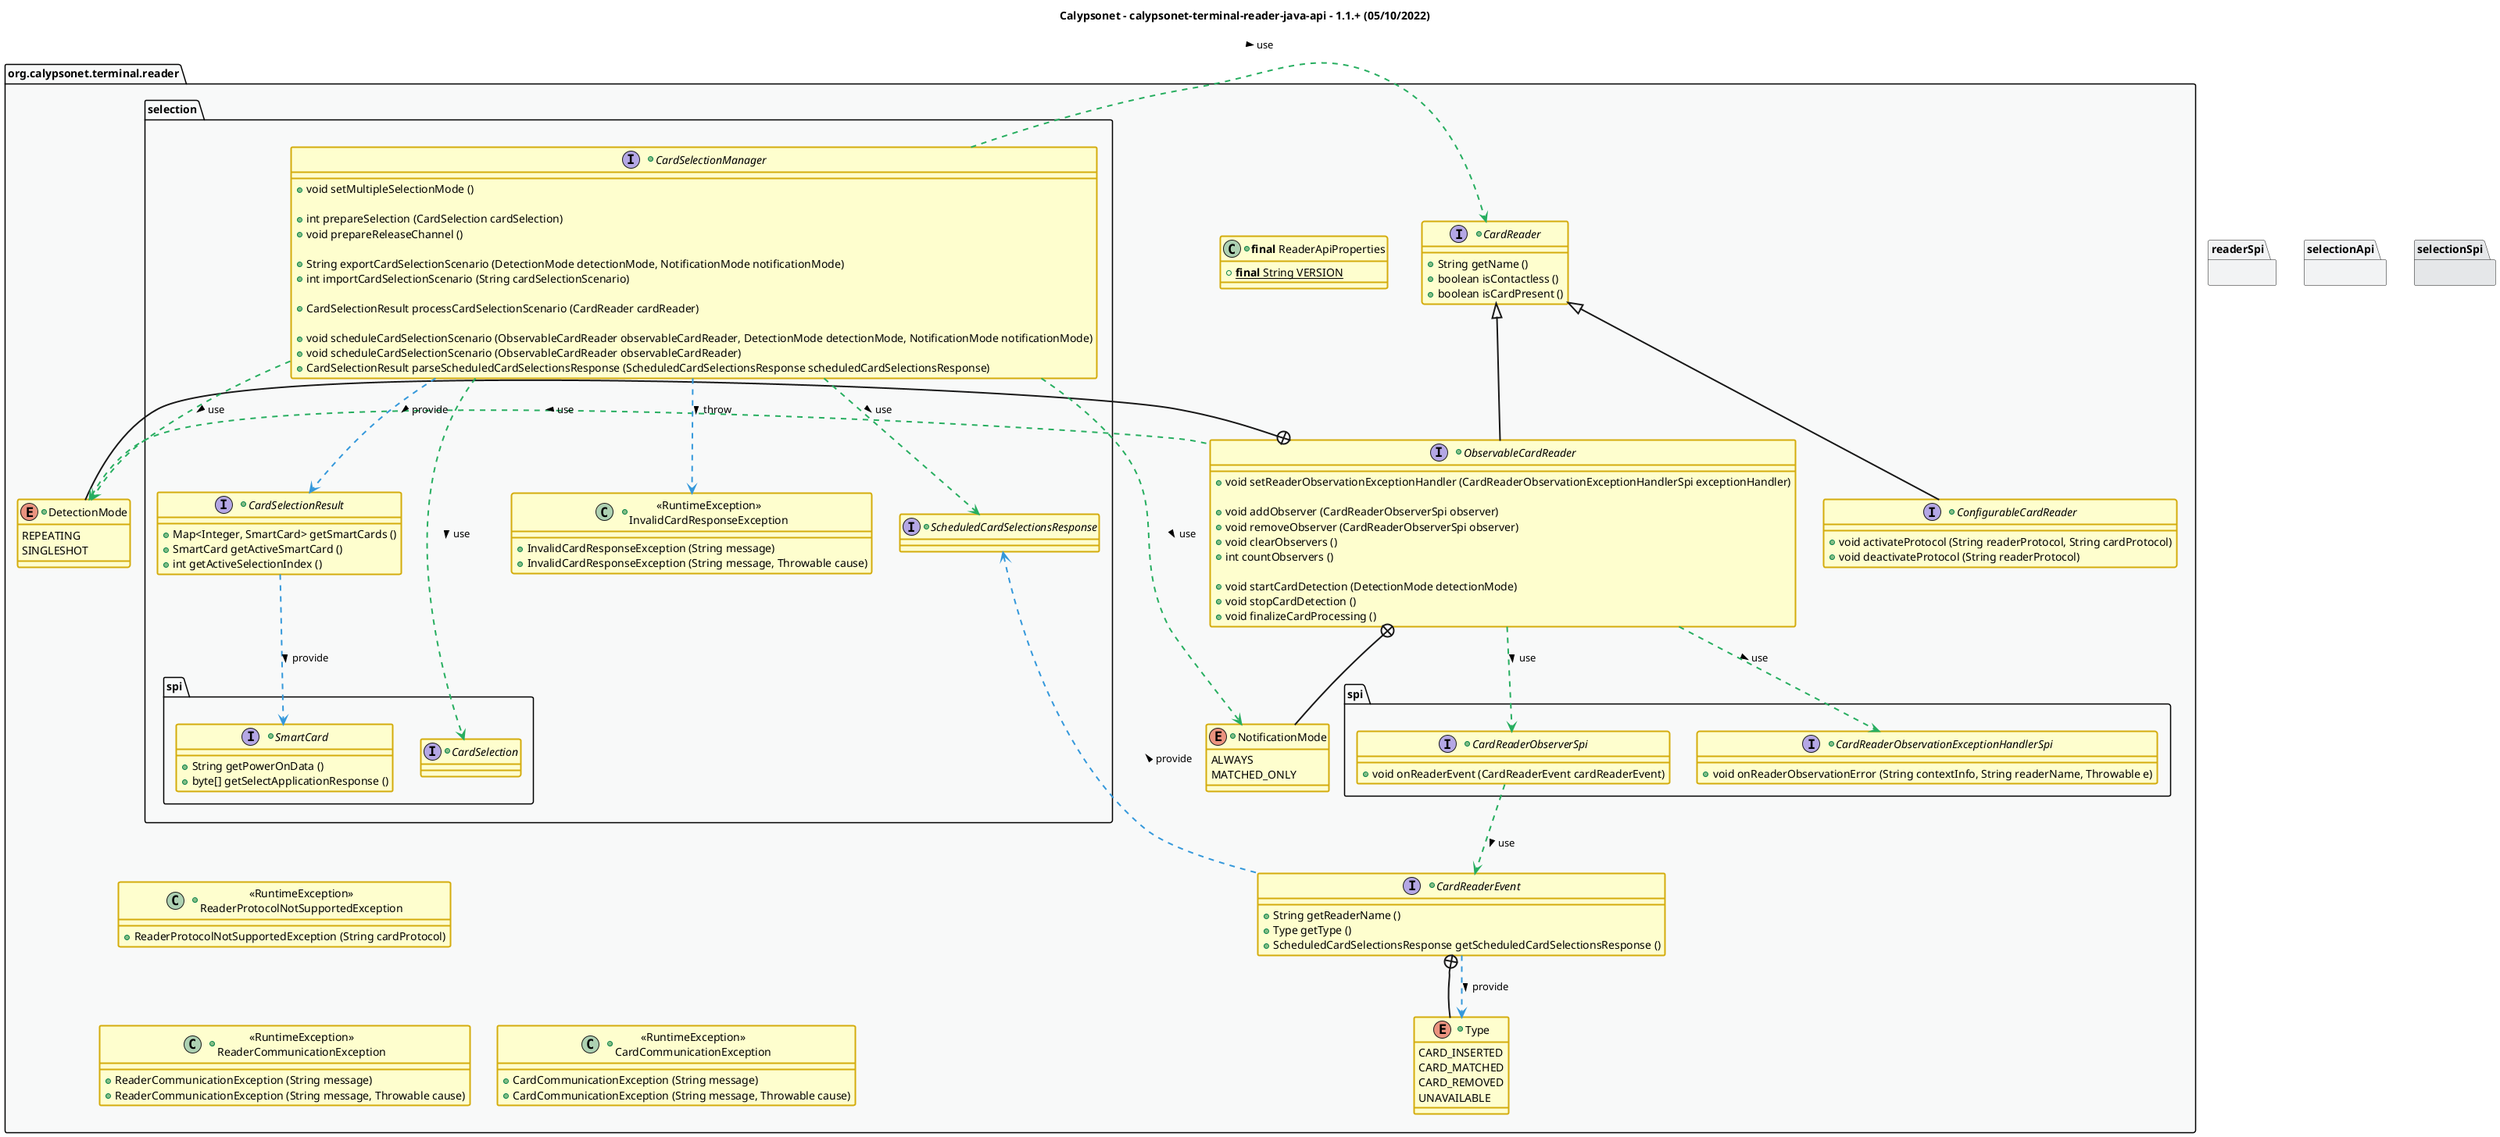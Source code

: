 @startuml
title
    Calypsonet - calypsonet-terminal-reader-java-api - 1.1.+ (05/10/2022)
end title

' == THEME ==

'Couleurs issues de : https://htmlcolorcodes.com/fr/tableau-de-couleur/tableau-de-couleur-design-plat/
!define C_GREY1 F8F9F9
!define C_GREY2 F2F3F4
!define C_GREY3 E5E7E9
!define C_GREY4 D7DBDD
!define C_GREY5 CACFD2
!define C_GREY6 BDC3C7
!define C_LINK 3498DB
!define C_USE 27AE60

' -- Styles that don't work with new version of plantuml --
skinparam stereotypeABorderColor #A9DCDF
skinparam stereotypeIBorderColor #B4A7E5
skinparam stereotypeCBorderColor #ADD1B2
skinparam stereotypeEBorderColor #EB93DF
' -- END --

skinparam ClassBorderThickness 2
skinparam ArrowThickness 2

' Yellow
skinparam ClassBackgroundColor #FEFECE
skinparam ClassBorderColor #D4AC0D
' Red
skinparam ClassBackgroundColor<<red>> #FDEDEC
skinparam ClassBorderColor<<red>> #E74C3C
hide <<red>> stereotype
' Purple
skinparam ClassBackgroundColor<<purple>> #F4ECF7
skinparam ClassBorderColor<<purple>> #8E44AD
hide <<purple>> stereotype
' blue
skinparam ClassBackgroundColor<<blue>> #EBF5FB
skinparam ClassBorderColor<<blue>> #3498DB
hide <<blue>> stereotype
' Green
skinparam ClassBackgroundColor<<green>> #E9F7EF
skinparam ClassBorderColor<<green>> #27AE60
hide <<green>> stereotype
' Grey
skinparam ClassBackgroundColor<<grey>> #EAECEE
skinparam ClassBorderColor<<grey>> #2C3E50
hide <<grey>> stereotype

' == CONTENT ==

package "org.calypsonet.terminal.reader" as readerApi {
    ' SERVICE
    together {
        +class "**final** ReaderApiProperties" as ApiProperties {
            +{static} **final** String VERSION
        }
        +interface CardReader {
            +String getName ()
            +boolean isContactless ()
            +boolean isCardPresent ()
        }
        +interface ConfigurableCardReader extends CardReader {
            +void activateProtocol (String readerProtocol, String cardProtocol)
            +void deactivateProtocol (String readerProtocol)
        }
        +interface ObservableCardReader extends CardReader {
            +void setReaderObservationExceptionHandler (CardReaderObservationExceptionHandlerSpi exceptionHandler)

            +void addObserver (CardReaderObserverSpi observer)
            +void removeObserver (CardReaderObserverSpi observer)
            +void clearObservers ()
            +int countObservers ()

            +void startCardDetection (DetectionMode detectionMode)
            +void stopCardDetection ()
            +void finalizeCardProcessing ()
        }
        +enum DetectionMode {
            REPEATING
            SINGLESHOT
        }
        +enum NotificationMode {
            ALWAYS
            MATCHED_ONLY
        }
        +interface CardReaderEvent {
            +String getReaderName ()
            +Type getType ()
            +ScheduledCardSelectionsResponse getScheduledCardSelectionsResponse ()
        }
        +enum "Type" as CardReaderEventType {
            CARD_INSERTED
            CARD_MATCHED
            CARD_REMOVED
            UNAVAILABLE
        }
        ' SPI
        package "spi" as readerSpi {
            +interface CardReaderObserverSpi {
                +void onReaderEvent (CardReaderEvent cardReaderEvent)
            }
            +interface CardReaderObservationExceptionHandlerSpi {
                +void onReaderObservationError (String contextInfo, String readerName, Throwable e)
            }
        }
    }

    ' SELECTION
    package "selection" as selectionApi {
        ' Selection
        +interface CardSelectionManager {
            +void setMultipleSelectionMode ()

            +int prepareSelection (CardSelection cardSelection)
            +void prepareReleaseChannel ()

            +String exportCardSelectionScenario (DetectionMode detectionMode, NotificationMode notificationMode)
            +int importCardSelectionScenario (String cardSelectionScenario)

            +CardSelectionResult processCardSelectionScenario (CardReader cardReader)

            +void scheduleCardSelectionScenario (ObservableCardReader observableCardReader, DetectionMode detectionMode, NotificationMode notificationMode)
            +void scheduleCardSelectionScenario (ObservableCardReader observableCardReader)
            +CardSelectionResult parseScheduledCardSelectionsResponse (ScheduledCardSelectionsResponse scheduledCardSelectionsResponse)
        }

        ' Card Extension SPI
        package "spi" as selectionSpi {
            +interface CardSelection {
            }
            +interface "SmartCard" as SmartCard {
                +String getPowerOnData ()
                +byte[] getSelectApplicationResponse ()
            }
        }
        +interface CardSelectionResult {
            +Map<Integer, SmartCard> getSmartCards ()
            +SmartCard getActiveSmartCard ()
            +int getActiveSelectionIndex ()
        }
        +interface ScheduledCardSelectionsResponse {
        }

        +class "<<RuntimeException>>\nInvalidCardResponseException" as InvalidCardResponseException {
            +InvalidCardResponseException (String message)
            +InvalidCardResponseException (String message, Throwable cause)
        }
    }
    ' EXCEPTIONS
    'together {
        +class "<<RuntimeException>>\nReaderCommunicationException" as ReaderCommunicationException {
            +ReaderCommunicationException (String message)
            +ReaderCommunicationException (String message, Throwable cause)
        }
        +class "<<RuntimeException>>\nReaderProtocolNotSupportedException" as ReaderProtocolNotSupportedException {
            +ReaderProtocolNotSupportedException (String cardProtocol)
        }
        +class "<<RuntimeException>>\nCardCommunicationException" as CardCommunicationException {
            +CardCommunicationException (String message)
            +CardCommunicationException (String message, Throwable cause)
        }
    '}
}

' Associations

ObservableCardReader +-- NotificationMode
ObservableCardReader +-left- DetectionMode
ObservableCardReader .left.> DetectionMode #C_USE : use >
ObservableCardReader ..> CardReaderObservationExceptionHandlerSpi #C_USE : use >

CardReaderEvent +-- CardReaderEventType
CardReaderEvent ..> CardReaderEventType #C_LINK : provide >
CardReaderEvent .up.> ScheduledCardSelectionsResponse #C_LINK : provide >

CardSelectionResult ..> SmartCard #C_LINK : provide >

CardSelectionManager ..> CardSelection #C_USE : use >
CardSelectionManager ..> ScheduledCardSelectionsResponse #C_USE : use >
CardSelectionManager ..> CardSelectionResult #C_LINK : provide >
CardSelectionManager .right.> CardReader #C_USE : use >
CardSelectionManager ..> NotificationMode #C_USE : use >
CardSelectionManager ..> DetectionMode #C_USE : use >
CardSelectionManager ..> InvalidCardResponseException #C_LINK : throw >

ObservableCardReader ..> CardReaderObserverSpi #C_USE : use >

CardReaderObserverSpi ..> CardReaderEvent #C_USE : use >

' == LAYOUT ==

SmartCard -[hidden]- ReaderProtocolNotSupportedException
ReaderProtocolNotSupportedException -[hidden]- ReaderCommunicationException
ReaderCommunicationException -[hidden]right- CardCommunicationException

' == STYLE ==

package readerApi #C_GREY1 {}
package readerSpi #C_GREY2 {}
package selectionApi #C_GREY2 {}
package selectionSpi #C_GREY3 {}

@enduml